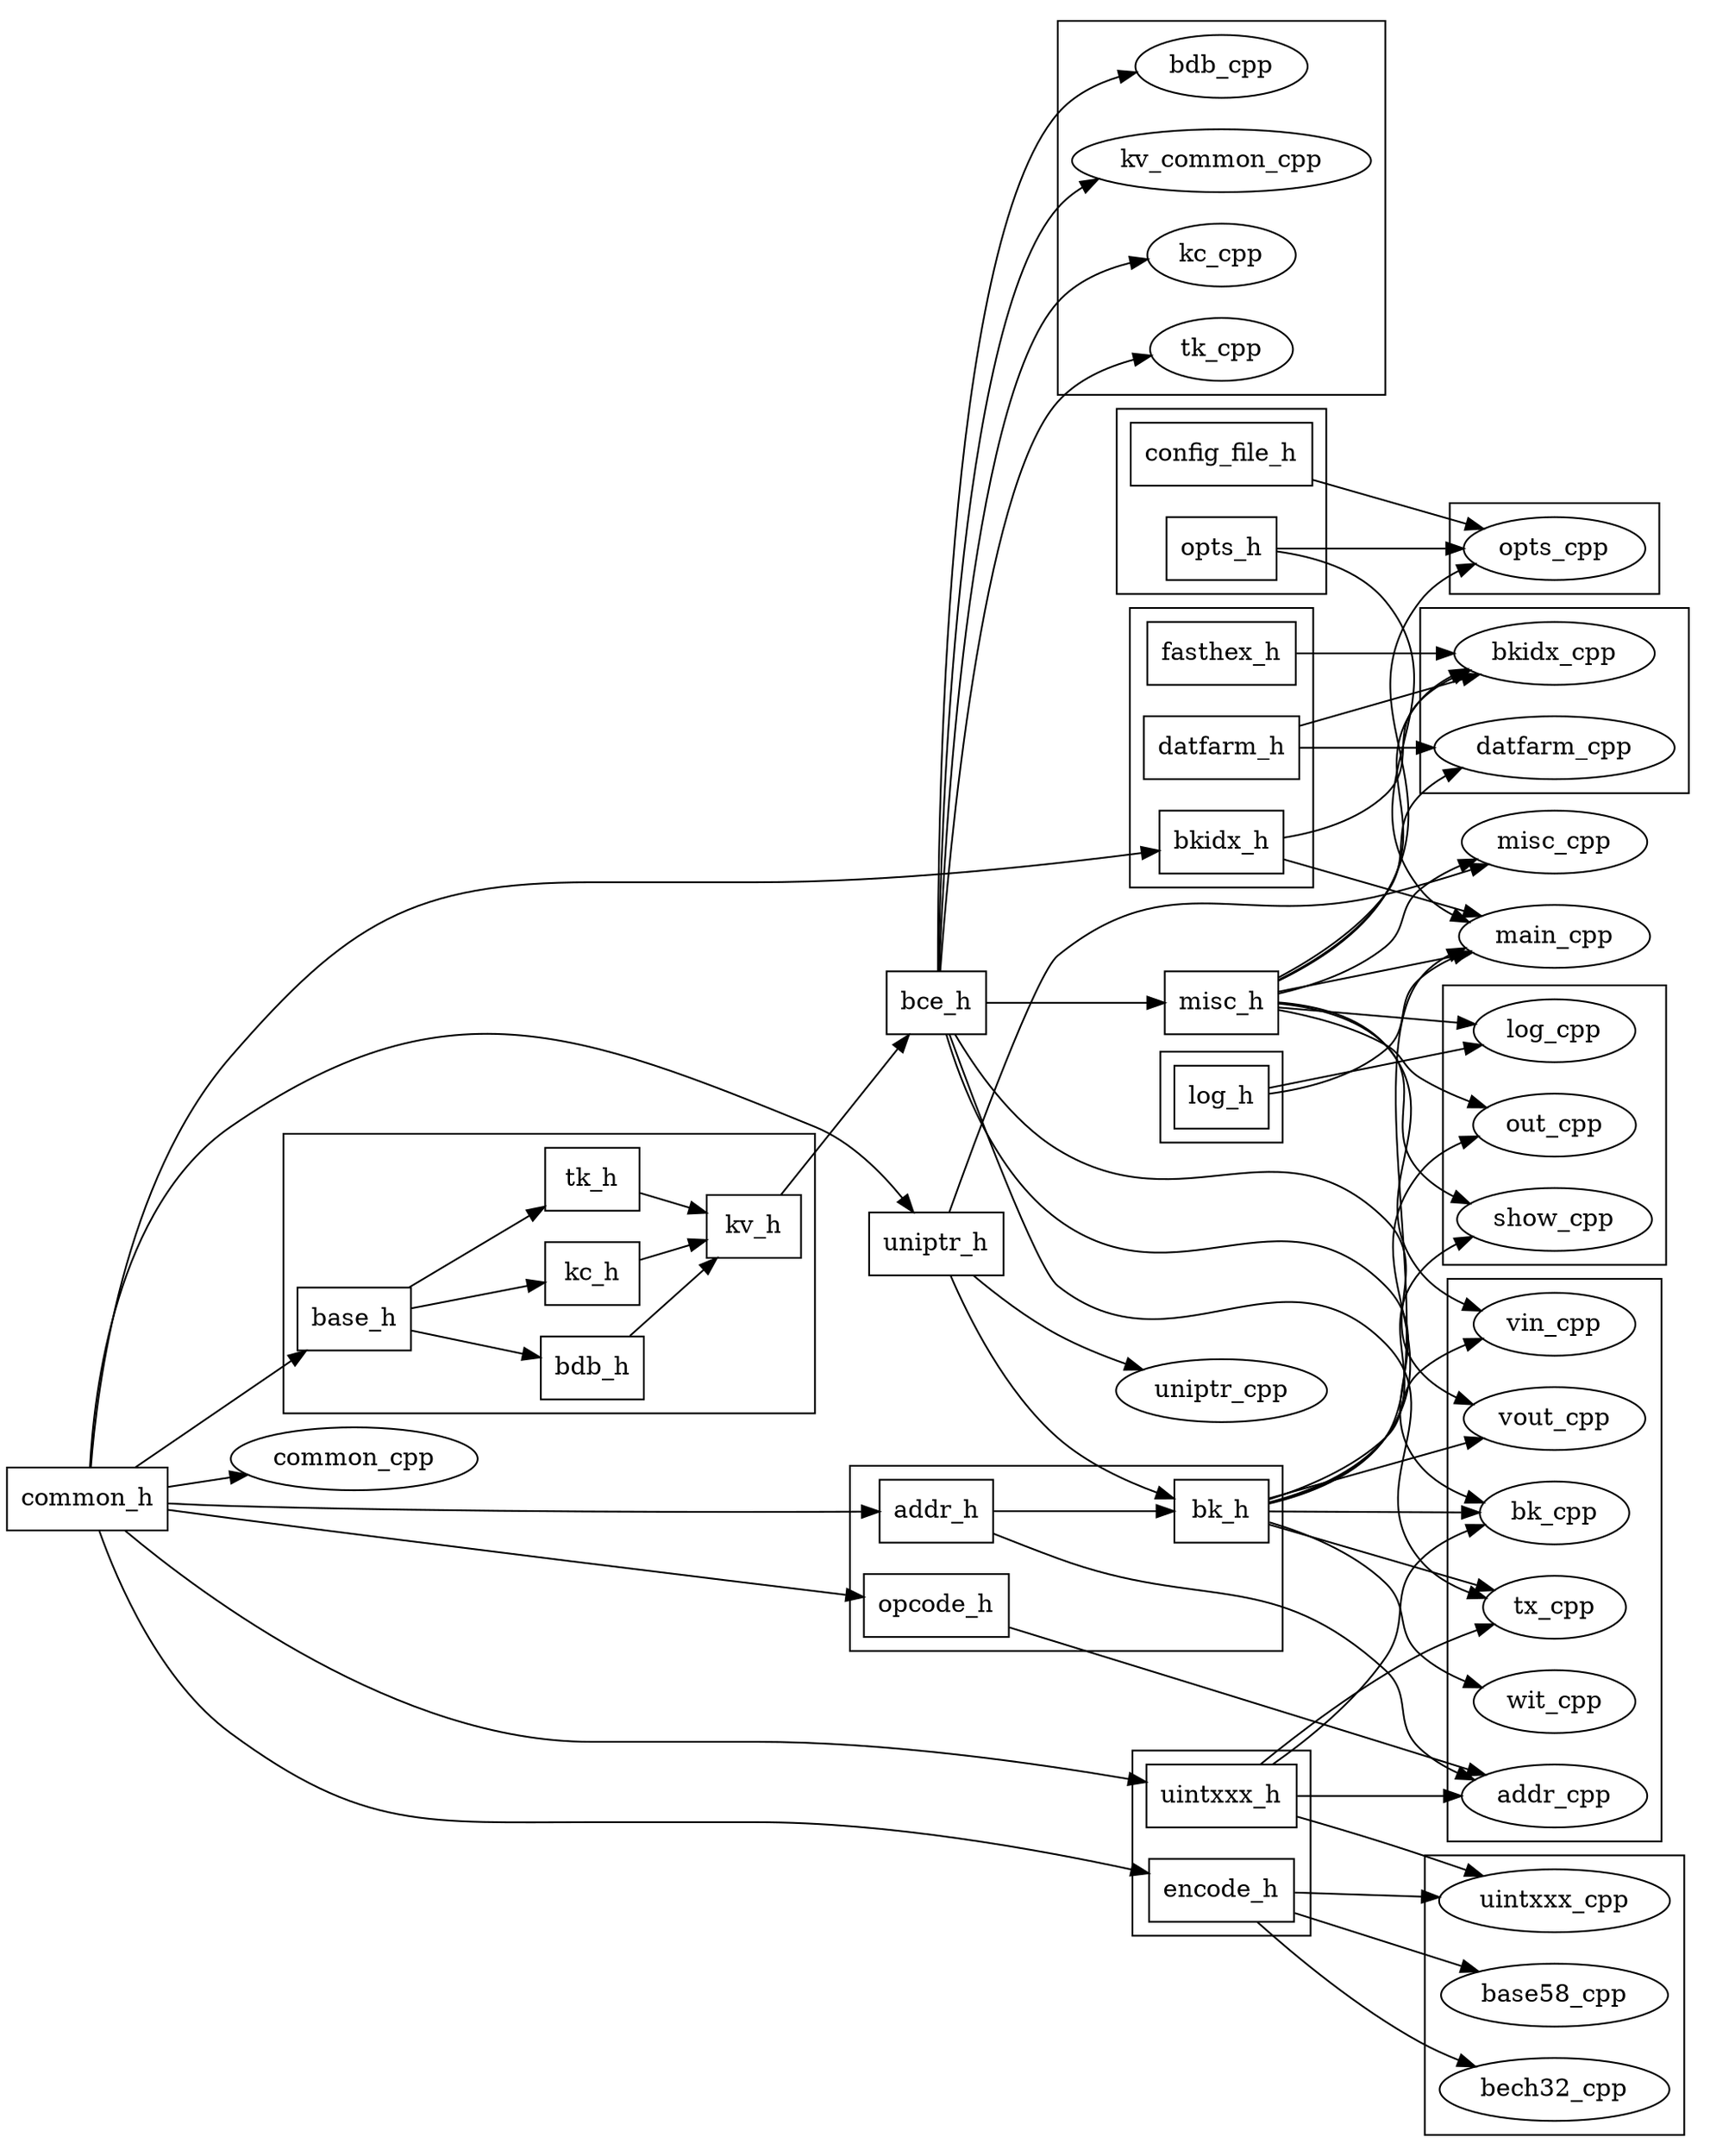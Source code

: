 digraph bce2 {
	rankdir = LR;
	node [shape="box"];
	bce_h;
	common_h;
	misc_h;
	uniptr_h;
	subgraph cluster_h_bk {
		addr_h;
		bk_h;
		opcode_h;
	}
	subgraph cluster_h_cfg {
		config_file_h;
		opts_h;
	}
	subgraph cluster_h_crypt {
		encode_h;
		uintxxx_h;
	}
	subgraph cluster_h_kv {
		base_h;
		bdb_h;
		kc_h;
		kv_h;
		tk_h;
	}
	subgraph cluster_h_load {
		bkidx_h;
		datfarm_h;
		fasthex_h;
	}
	subgraph cluster_h_out {
		log_h;
	}
	// .h
	kv_h -> bce_h;
	bce_h -> misc_h;
	common_h -> uniptr_h;
	common_h -> addr_h -> bk_h;
	uniptr_h -> bk_h;
	common_h -> opcode_h;
	common_h -> encode_h;
	common_h -> uintxxx_h;
	common_h -> base_h;
	base_h -> bdb_h;
	base_h -> kc_h;
	base_h -> tk_h;
	bdb_h -> kv_h;
	kc_h -> kv_h;
	tk_h -> kv_h;
	common_h -> bkidx_h;
	// _cpp
	node [shape="ellipse"];
	common_h -> common_cpp;
	uniptr_h -> uniptr_cpp;
	uniptr_h -> misc_cpp;
	misc_h -> misc_cpp;
	misc_h -> main_cpp;
	opts_h -> main_cpp;
	bkidx_h -> main_cpp;
	bk_h -> main_cpp;
	log_h -> main_cpp;
	subgraph cluster_c_bk {
		addr_cpp;
		bk_cpp;
		tx_cpp;
		vin_cpp;
		vout_cpp;
		wit_cpp;
	}
	subgraph cluster_c_cfg {
		opts_cpp;
	}
	subgraph cluster_c_crypt {
		base58_cpp;
		bech32_cpp;
		uintxxx_cpp;
	}
	subgraph cluster_c_kv {
		bdb_cpp;
		kv_common_cpp;
		kc_cpp;
		tk_cpp;
	}
	subgraph cluster_c_load {
		bkidx_cpp;
		datfarm_cpp;
	}
	subgraph cluster_c_out {
		log_cpp;
		out_cpp;
		show_cpp;
	}
	addr_h -> addr_cpp;
	opcode_h -> addr_cpp;
	uintxxx_h -> addr_cpp;
	bce_h -> bk_cpp;
	uintxxx_h -> bk_cpp;
	bk_h -> bk_cpp;
	bce_h -> tx_cpp;
	uintxxx_h -> tx_cpp;
	bk_h -> tx_cpp;
	misc_h -> vin_cpp;
	bk_h -> vin_cpp;
	bce_h -> vout_cpp;
	bk_h -> vout_cpp;
	bk_h -> wit_cpp;
	misc_h -> opts_cpp;
	opts_h -> opts_cpp;
	config_file_h -> opts_cpp;
	encode_h -> base58_cpp;
	encode_h -> bech32_cpp;
	encode_h -> uintxxx_cpp;
	uintxxx_h -> uintxxx_cpp;
	bce_h -> kv_common_cpp;
	bce_h -> bdb_cpp;
	bce_h -> kc_cpp;
	bce_h -> tk_cpp;
	misc_h -> bkidx_cpp;
	bkidx_h -> bkidx_cpp;
	datfarm_h -> bkidx_cpp;
	fasthex_h -> bkidx_cpp;
	misc_h -> datfarm_cpp;
	datfarm_h -> datfarm_cpp;
	misc_h -> out_cpp;
	bk_h -> out_cpp;
	misc_h -> show_cpp;
	bk_h -> show_cpp;
	misc_h -> log_cpp;
	log_h -> log_cpp;
}
